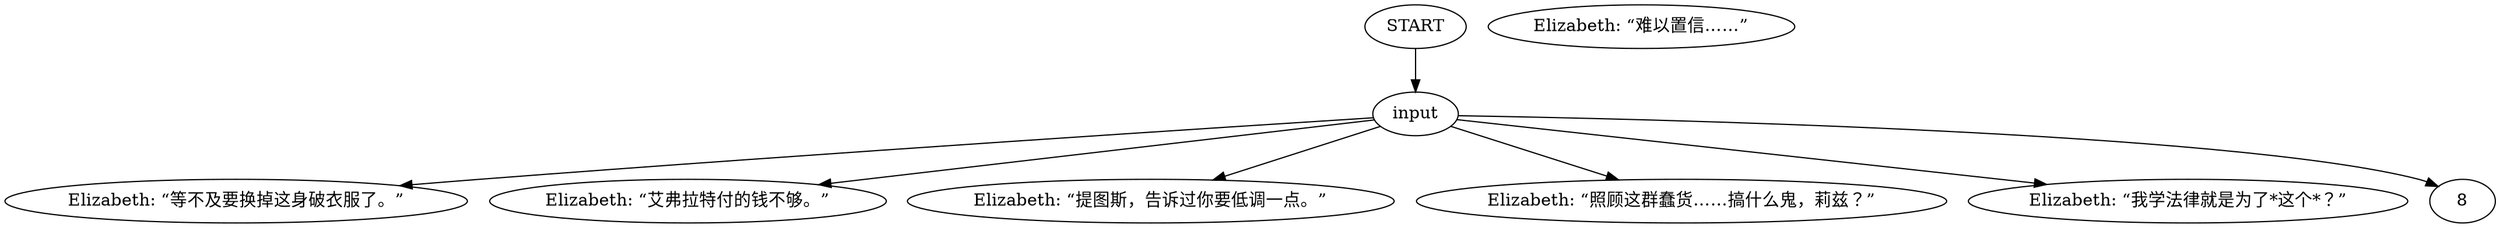 # WHIRLING F1 / FIXER barks
# Elizabeth barks:
# ==================================================
digraph G {
	  0 [label="START"];
	  1 [label="input"];
	  2 [label="Elizabeth: “等不及要换掉这身破衣服了。”"];
	  3 [label="Elizabeth: “艾弗拉特付的钱不够。”"];
	  4 [label="Elizabeth: “提图斯，告诉过你要低调一点。”"];
	  5 [label="Elizabeth: “照顾这群蠢货……搞什么鬼，莉兹？”"];
	  6 [label="Elizabeth: “难以置信……”"];
	  7 [label="Elizabeth: “我学法律就是为了*这个*？”"];
	  0 -> 1
	  1 -> 2
	  1 -> 3
	  1 -> 4
	  1 -> 5
	  1 -> 7
	  1 -> 8
}

